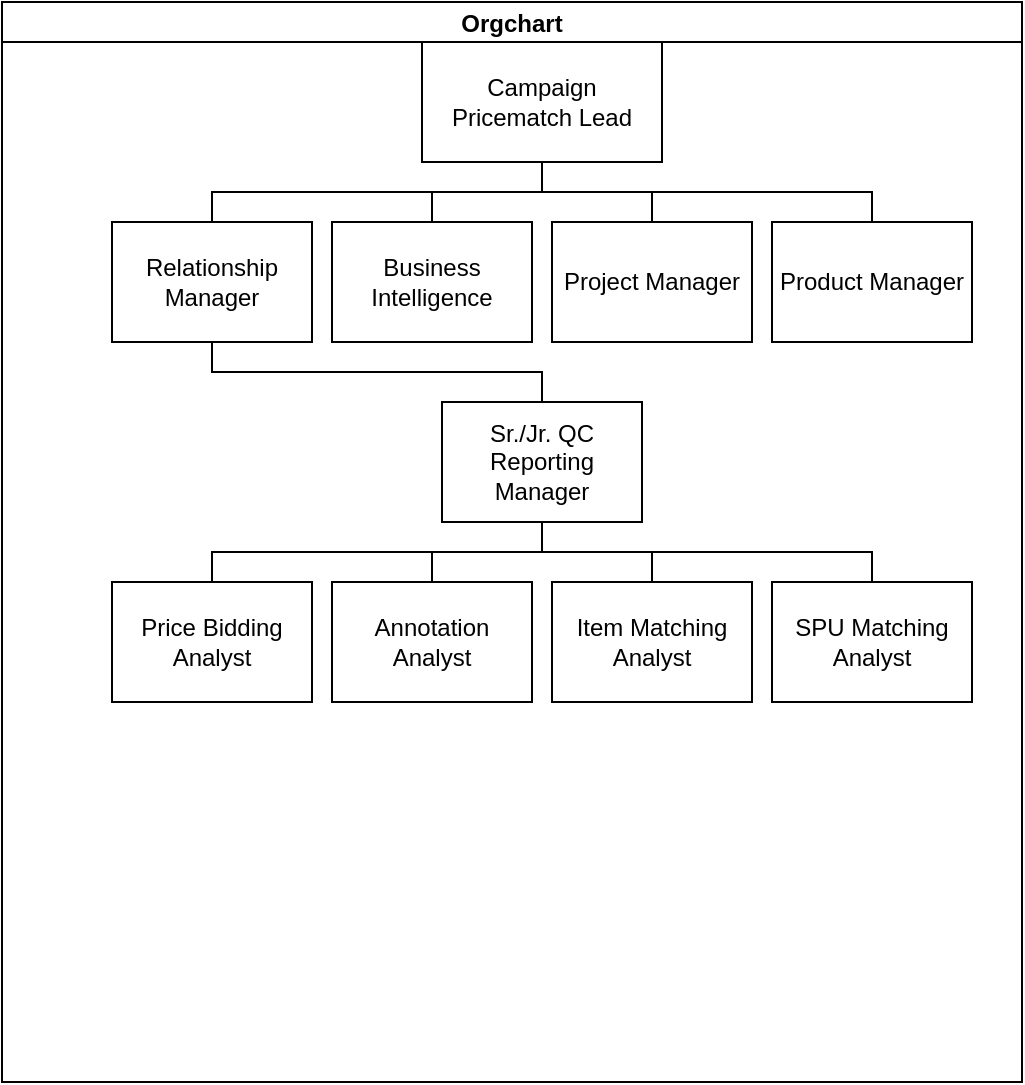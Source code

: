 <mxfile version="26.1.3">
  <diagram name="Page-1" id="6KtHSeL4RsSNjI86Iso1">
    <mxGraphModel dx="1222" dy="1734" grid="1" gridSize="10" guides="1" tooltips="1" connect="1" arrows="1" fold="1" page="1" pageScale="1" pageWidth="850" pageHeight="1100" math="0" shadow="0">
      <root>
        <mxCell id="0" />
        <mxCell id="1" parent="0" />
        <mxCell id="Hledr1VtGV2OQHqcgLwc-1" value="Orgchart" style="swimlane;startSize=20;horizontal=1;containerType=tree;newEdgeStyle={&quot;edgeStyle&quot;:&quot;elbowEdgeStyle&quot;,&quot;startArrow&quot;:&quot;none&quot;,&quot;endArrow&quot;:&quot;none&quot;};" vertex="1" parent="1">
          <mxGeometry x="50" y="-50" width="510" height="540" as="geometry" />
        </mxCell>
        <UserObject label="Campaign Pricematch Lead" treeRoot="1" id="Hledr1VtGV2OQHqcgLwc-4">
          <mxCell style="whiteSpace=wrap;html=1;align=center;treeFolding=1;treeMoving=1;newEdgeStyle={&quot;edgeStyle&quot;:&quot;elbowEdgeStyle&quot;,&quot;startArrow&quot;:&quot;none&quot;,&quot;endArrow&quot;:&quot;none&quot;};" vertex="1" parent="Hledr1VtGV2OQHqcgLwc-1">
            <mxGeometry x="210" y="20" width="120" height="60" as="geometry" />
          </mxCell>
        </UserObject>
        <mxCell id="Hledr1VtGV2OQHqcgLwc-2" value="" style="edgeStyle=elbowEdgeStyle;elbow=vertical;sourcePerimeterSpacing=0;targetPerimeterSpacing=0;startArrow=none;endArrow=none;rounded=0;curved=0;" edge="1" parent="Hledr1VtGV2OQHqcgLwc-1" source="Hledr1VtGV2OQHqcgLwc-4" target="Hledr1VtGV2OQHqcgLwc-34">
          <mxGeometry relative="1" as="geometry" />
        </mxCell>
        <mxCell id="Hledr1VtGV2OQHqcgLwc-34" value="Relationship Manager" style="whiteSpace=wrap;html=1;align=center;verticalAlign=middle;treeFolding=1;treeMoving=1;newEdgeStyle={&quot;edgeStyle&quot;:&quot;elbowEdgeStyle&quot;,&quot;startArrow&quot;:&quot;none&quot;,&quot;endArrow&quot;:&quot;none&quot;};points=[[0,0,0,0,0],[0,0.25,0,0,0],[0,0.5,0,0,0],[0,0.75,0,0,0],[0,1,0,0,0],[0.25,0,0,0,0],[0.25,1,0,0,0],[0.5,0,0,0,0],[0.5,1,0,0,0],[0.75,0,0,0,0],[0.75,1,0,0,0],[1,0,0,0,0],[1,0.25,0,0,0],[1,0.5,0,0,0],[1,0.75,0,0,0],[1,1,0,0,0]];" vertex="1" parent="Hledr1VtGV2OQHqcgLwc-1">
          <mxGeometry x="55" y="110" width="100" height="60" as="geometry" />
        </mxCell>
        <mxCell id="Hledr1VtGV2OQHqcgLwc-3" value="" style="edgeStyle=elbowEdgeStyle;elbow=vertical;sourcePerimeterSpacing=0;targetPerimeterSpacing=0;startArrow=none;endArrow=none;rounded=0;curved=0;" edge="1" parent="Hledr1VtGV2OQHqcgLwc-1" source="Hledr1VtGV2OQHqcgLwc-4" target="Hledr1VtGV2OQHqcgLwc-6">
          <mxGeometry relative="1" as="geometry" />
        </mxCell>
        <mxCell id="Hledr1VtGV2OQHqcgLwc-6" value="Product Manager" style="whiteSpace=wrap;html=1;align=center;verticalAlign=middle;treeFolding=1;treeMoving=1;newEdgeStyle={&quot;edgeStyle&quot;:&quot;elbowEdgeStyle&quot;,&quot;startArrow&quot;:&quot;none&quot;,&quot;endArrow&quot;:&quot;none&quot;};" vertex="1" parent="Hledr1VtGV2OQHqcgLwc-1">
          <mxGeometry x="385" y="110" width="100" height="60" as="geometry" />
        </mxCell>
        <mxCell id="Hledr1VtGV2OQHqcgLwc-51" value="" style="edgeStyle=elbowEdgeStyle;rounded=0;orthogonalLoop=1;jettySize=auto;html=1;elbow=vertical;startArrow=none;endArrow=none;" edge="1" source="Hledr1VtGV2OQHqcgLwc-4" target="Hledr1VtGV2OQHqcgLwc-52" parent="Hledr1VtGV2OQHqcgLwc-1">
          <mxGeometry relative="1" as="geometry" />
        </mxCell>
        <UserObject label="Business Intelligence" treeRoot="1" id="Hledr1VtGV2OQHqcgLwc-52">
          <mxCell style="whiteSpace=wrap;html=1;align=center;treeFolding=1;treeMoving=1;newEdgeStyle={&quot;edgeStyle&quot;:&quot;elbowEdgeStyle&quot;,&quot;startArrow&quot;:&quot;none&quot;,&quot;endArrow&quot;:&quot;none&quot;};" vertex="1" parent="Hledr1VtGV2OQHqcgLwc-1">
            <mxGeometry x="165" y="110" width="100" height="60" as="geometry" />
          </mxCell>
        </UserObject>
        <mxCell id="Hledr1VtGV2OQHqcgLwc-55" value="" style="edgeStyle=elbowEdgeStyle;rounded=0;orthogonalLoop=1;jettySize=auto;html=1;elbow=vertical;startArrow=none;endArrow=none;" edge="1" target="Hledr1VtGV2OQHqcgLwc-56" source="Hledr1VtGV2OQHqcgLwc-4" parent="Hledr1VtGV2OQHqcgLwc-1">
          <mxGeometry relative="1" as="geometry">
            <mxPoint x="290" y="170" as="sourcePoint" />
          </mxGeometry>
        </mxCell>
        <UserObject label="Project Manager" treeRoot="1" id="Hledr1VtGV2OQHqcgLwc-56">
          <mxCell style="whiteSpace=wrap;html=1;align=center;treeFolding=1;treeMoving=1;newEdgeStyle={&quot;edgeStyle&quot;:&quot;elbowEdgeStyle&quot;,&quot;startArrow&quot;:&quot;none&quot;,&quot;endArrow&quot;:&quot;none&quot;};" vertex="1" parent="Hledr1VtGV2OQHqcgLwc-1">
            <mxGeometry x="275" y="110" width="100" height="60" as="geometry" />
          </mxCell>
        </UserObject>
        <mxCell id="Hledr1VtGV2OQHqcgLwc-59" value="" style="edgeStyle=elbowEdgeStyle;elbow=vertical;sourcePerimeterSpacing=0;targetPerimeterSpacing=0;startArrow=none;endArrow=none;rounded=0;curved=0;" edge="1" target="Hledr1VtGV2OQHqcgLwc-60" source="Hledr1VtGV2OQHqcgLwc-34" parent="Hledr1VtGV2OQHqcgLwc-1">
          <mxGeometry relative="1" as="geometry">
            <mxPoint x="300" y="170" as="sourcePoint" />
          </mxGeometry>
        </mxCell>
        <mxCell id="Hledr1VtGV2OQHqcgLwc-60" value="Sr./Jr. QC Reporting Manager" style="whiteSpace=wrap;html=1;align=center;verticalAlign=middle;treeFolding=1;treeMoving=1;newEdgeStyle={&quot;edgeStyle&quot;:&quot;elbowEdgeStyle&quot;,&quot;startArrow&quot;:&quot;none&quot;,&quot;endArrow&quot;:&quot;none&quot;};points=[[0,0,0,0,0],[0,0.25,0,0,0],[0,0.5,0,0,0],[0,0.75,0,0,0],[0,1,0,0,0],[0.25,0,0,0,0],[0.25,1,0,0,0],[0.5,0,0,0,0],[0.5,1,0,0,0],[0.75,0,0,0,0],[0.75,1,0,0,0],[1,0,0,0,0],[1,0.25,0,0,0],[1,0.5,0,0,0],[1,0.75,0,0,0],[1,1,0,0,0]];" vertex="1" parent="Hledr1VtGV2OQHqcgLwc-1">
          <mxGeometry x="220" y="200" width="100" height="60" as="geometry" />
        </mxCell>
        <mxCell id="Hledr1VtGV2OQHqcgLwc-71" value="" style="edgeStyle=elbowEdgeStyle;elbow=vertical;sourcePerimeterSpacing=0;targetPerimeterSpacing=0;startArrow=none;endArrow=none;rounded=0;curved=0;" edge="1" target="Hledr1VtGV2OQHqcgLwc-72" source="Hledr1VtGV2OQHqcgLwc-60" parent="Hledr1VtGV2OQHqcgLwc-1">
          <mxGeometry relative="1" as="geometry">
            <mxPoint x="300" y="380" as="sourcePoint" />
          </mxGeometry>
        </mxCell>
        <mxCell id="Hledr1VtGV2OQHqcgLwc-72" value="Annotation Analyst" style="whiteSpace=wrap;html=1;align=center;verticalAlign=middle;treeFolding=1;treeMoving=1;newEdgeStyle={&quot;edgeStyle&quot;:&quot;elbowEdgeStyle&quot;,&quot;startArrow&quot;:&quot;none&quot;,&quot;endArrow&quot;:&quot;none&quot;};points=[[0,0,0,0,0],[0,0.25,0,0,0],[0,0.5,0,0,0],[0,0.75,0,0,0],[0,1,0,0,0],[0.25,0,0,0,0],[0.25,1,0,0,0],[0.5,0,0,0,0],[0.5,1,0,0,0],[0.75,0,0,0,0],[0.75,1,0,0,0],[1,0,0,0,0],[1,0.25,0,0,0],[1,0.5,0,0,0],[1,0.75,0,0,0],[1,1,0,0,0]];" vertex="1" parent="Hledr1VtGV2OQHqcgLwc-1">
          <mxGeometry x="165" y="290" width="100" height="60" as="geometry" />
        </mxCell>
        <mxCell id="Hledr1VtGV2OQHqcgLwc-81" value="" style="edgeStyle=elbowEdgeStyle;elbow=vertical;sourcePerimeterSpacing=0;targetPerimeterSpacing=0;startArrow=none;endArrow=none;rounded=0;curved=0;" edge="1" target="Hledr1VtGV2OQHqcgLwc-82" source="Hledr1VtGV2OQHqcgLwc-60" parent="Hledr1VtGV2OQHqcgLwc-1">
          <mxGeometry relative="1" as="geometry">
            <mxPoint x="280" y="280" as="sourcePoint" />
          </mxGeometry>
        </mxCell>
        <mxCell id="Hledr1VtGV2OQHqcgLwc-82" value="Item Matching Analyst" style="whiteSpace=wrap;html=1;align=center;verticalAlign=middle;treeFolding=1;treeMoving=1;newEdgeStyle={&quot;edgeStyle&quot;:&quot;elbowEdgeStyle&quot;,&quot;startArrow&quot;:&quot;none&quot;,&quot;endArrow&quot;:&quot;none&quot;};points=[[0,0,0,0,0],[0,0.25,0,0,0],[0,0.5,0,0,0],[0,0.75,0,0,0],[0,1,0,0,0],[0.25,0,0,0,0],[0.25,1,0,0,0],[0.5,0,0,0,0],[0.5,1,0,0,0],[0.75,0,0,0,0],[0.75,1,0,0,0],[1,0,0,0,0],[1,0.25,0,0,0],[1,0.5,0,0,0],[1,0.75,0,0,0],[1,1,0,0,0]];" vertex="1" parent="Hledr1VtGV2OQHqcgLwc-1">
          <mxGeometry x="275" y="290" width="100" height="60" as="geometry" />
        </mxCell>
        <mxCell id="Hledr1VtGV2OQHqcgLwc-83" value="" style="edgeStyle=elbowEdgeStyle;elbow=vertical;sourcePerimeterSpacing=0;targetPerimeterSpacing=0;startArrow=none;endArrow=none;rounded=0;curved=0;" edge="1" target="Hledr1VtGV2OQHqcgLwc-84" source="Hledr1VtGV2OQHqcgLwc-60" parent="Hledr1VtGV2OQHqcgLwc-1">
          <mxGeometry relative="1" as="geometry">
            <mxPoint x="280" y="280" as="sourcePoint" />
          </mxGeometry>
        </mxCell>
        <mxCell id="Hledr1VtGV2OQHqcgLwc-84" value="SPU Matching Analyst" style="whiteSpace=wrap;html=1;align=center;verticalAlign=middle;treeFolding=1;treeMoving=1;newEdgeStyle={&quot;edgeStyle&quot;:&quot;elbowEdgeStyle&quot;,&quot;startArrow&quot;:&quot;none&quot;,&quot;endArrow&quot;:&quot;none&quot;};points=[[0,0,0,0,0],[0,0.25,0,0,0],[0,0.5,0,0,0],[0,0.75,0,0,0],[0,1,0,0,0],[0.25,0,0,0,0],[0.25,1,0,0,0],[0.5,0,0,0,0],[0.5,1,0,0,0],[0.75,0,0,0,0],[0.75,1,0,0,0],[1,0,0,0,0],[1,0.25,0,0,0],[1,0.5,0,0,0],[1,0.75,0,0,0],[1,1,0,0,0]];" vertex="1" parent="Hledr1VtGV2OQHqcgLwc-1">
          <mxGeometry x="385" y="290" width="100" height="60" as="geometry" />
        </mxCell>
        <mxCell id="Hledr1VtGV2OQHqcgLwc-85" value="" style="edgeStyle=elbowEdgeStyle;elbow=vertical;sourcePerimeterSpacing=0;targetPerimeterSpacing=0;startArrow=none;endArrow=none;rounded=0;curved=0;" edge="1" target="Hledr1VtGV2OQHqcgLwc-86" source="Hledr1VtGV2OQHqcgLwc-60" parent="Hledr1VtGV2OQHqcgLwc-1">
          <mxGeometry relative="1" as="geometry">
            <mxPoint x="280" y="280" as="sourcePoint" />
          </mxGeometry>
        </mxCell>
        <mxCell id="Hledr1VtGV2OQHqcgLwc-86" value="Price Bidding Analyst" style="whiteSpace=wrap;html=1;align=center;verticalAlign=middle;treeFolding=1;treeMoving=1;newEdgeStyle={&quot;edgeStyle&quot;:&quot;elbowEdgeStyle&quot;,&quot;startArrow&quot;:&quot;none&quot;,&quot;endArrow&quot;:&quot;none&quot;};points=[[0,0,0,0,0],[0,0.25,0,0,0],[0,0.5,0,0,0],[0,0.75,0,0,0],[0,1,0,0,0],[0.25,0,0,0,0],[0.25,1,0,0,0],[0.5,0,0,0,0],[0.5,1,0,0,0],[0.75,0,0,0,0],[0.75,1,0,0,0],[1,0,0,0,0],[1,0.25,0,0,0],[1,0.5,0,0,0],[1,0.75,0,0,0],[1,1,0,0,0]];" vertex="1" parent="Hledr1VtGV2OQHqcgLwc-1">
          <mxGeometry x="55" y="290" width="100" height="60" as="geometry" />
        </mxCell>
      </root>
    </mxGraphModel>
  </diagram>
</mxfile>
